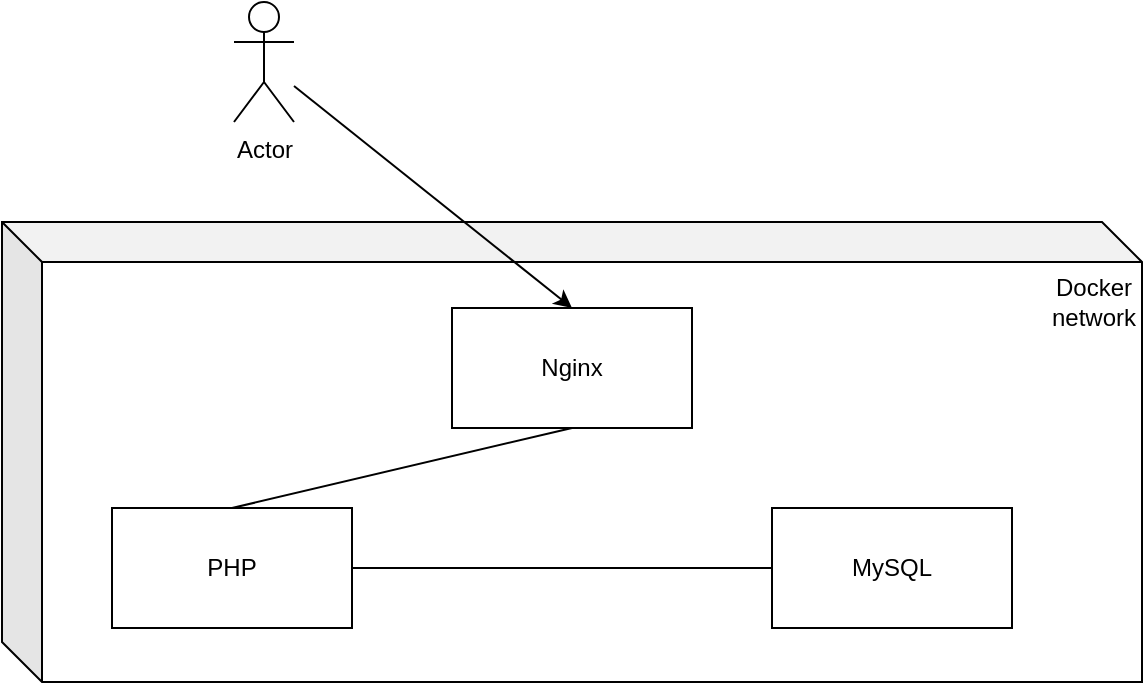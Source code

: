 <mxfile version="14.7.7" type="github">
  <diagram id="Agefa8liuK-02etcuSdX" name="Page-1">
    <mxGraphModel dx="865" dy="455" grid="1" gridSize="10" guides="1" tooltips="1" connect="1" arrows="1" fold="1" page="1" pageScale="1" pageWidth="850" pageHeight="1100" math="0" shadow="0">
      <root>
        <mxCell id="0" />
        <mxCell id="1" parent="0" />
        <mxCell id="zcVVExjQ5X0M8JFWXyjX-1" value="" style="shape=cube;whiteSpace=wrap;html=1;boundedLbl=1;backgroundOutline=1;darkOpacity=0.05;darkOpacity2=0.1;" vertex="1" parent="1">
          <mxGeometry x="174" y="190" width="570" height="230" as="geometry" />
        </mxCell>
        <mxCell id="zcVVExjQ5X0M8JFWXyjX-3" value="PHP" style="rounded=0;whiteSpace=wrap;html=1;" vertex="1" parent="1">
          <mxGeometry x="229" y="333" width="120" height="60" as="geometry" />
        </mxCell>
        <mxCell id="zcVVExjQ5X0M8JFWXyjX-4" value="&lt;div&gt;MySQL&lt;/div&gt;" style="rounded=0;whiteSpace=wrap;html=1;" vertex="1" parent="1">
          <mxGeometry x="559" y="333" width="120" height="60" as="geometry" />
        </mxCell>
        <mxCell id="zcVVExjQ5X0M8JFWXyjX-5" value="&lt;div&gt;Nginx&lt;/div&gt;" style="rounded=0;whiteSpace=wrap;html=1;" vertex="1" parent="1">
          <mxGeometry x="399" y="233" width="120" height="60" as="geometry" />
        </mxCell>
        <mxCell id="zcVVExjQ5X0M8JFWXyjX-6" value="" style="endArrow=none;html=1;entryX=0.5;entryY=1;entryDx=0;entryDy=0;exitX=0.5;exitY=0;exitDx=0;exitDy=0;" edge="1" parent="1" source="zcVVExjQ5X0M8JFWXyjX-3" target="zcVVExjQ5X0M8JFWXyjX-5">
          <mxGeometry width="50" height="50" relative="1" as="geometry">
            <mxPoint x="400" y="310" as="sourcePoint" />
            <mxPoint x="450" y="260" as="targetPoint" />
          </mxGeometry>
        </mxCell>
        <mxCell id="zcVVExjQ5X0M8JFWXyjX-10" value="" style="endArrow=none;html=1;exitX=1;exitY=0.5;exitDx=0;exitDy=0;entryX=0;entryY=0.5;entryDx=0;entryDy=0;" edge="1" parent="1" source="zcVVExjQ5X0M8JFWXyjX-3" target="zcVVExjQ5X0M8JFWXyjX-4">
          <mxGeometry width="50" height="50" relative="1" as="geometry">
            <mxPoint x="399" y="343" as="sourcePoint" />
            <mxPoint x="449" y="293" as="targetPoint" />
          </mxGeometry>
        </mxCell>
        <mxCell id="zcVVExjQ5X0M8JFWXyjX-12" value="Actor" style="shape=umlActor;verticalLabelPosition=bottom;verticalAlign=top;html=1;outlineConnect=0;" vertex="1" parent="1">
          <mxGeometry x="290" y="80" width="30" height="60" as="geometry" />
        </mxCell>
        <mxCell id="zcVVExjQ5X0M8JFWXyjX-13" value="" style="endArrow=classic;html=1;entryX=0.5;entryY=0;entryDx=0;entryDy=0;" edge="1" parent="1" source="zcVVExjQ5X0M8JFWXyjX-12" target="zcVVExjQ5X0M8JFWXyjX-5">
          <mxGeometry width="50" height="50" relative="1" as="geometry">
            <mxPoint x="400" y="230" as="sourcePoint" />
            <mxPoint x="450" y="180" as="targetPoint" />
          </mxGeometry>
        </mxCell>
        <mxCell id="zcVVExjQ5X0M8JFWXyjX-15" value="Docker network" style="text;html=1;strokeColor=none;fillColor=none;align=center;verticalAlign=middle;whiteSpace=wrap;rounded=0;" vertex="1" parent="1">
          <mxGeometry x="700" y="220" width="40" height="20" as="geometry" />
        </mxCell>
      </root>
    </mxGraphModel>
  </diagram>
</mxfile>
